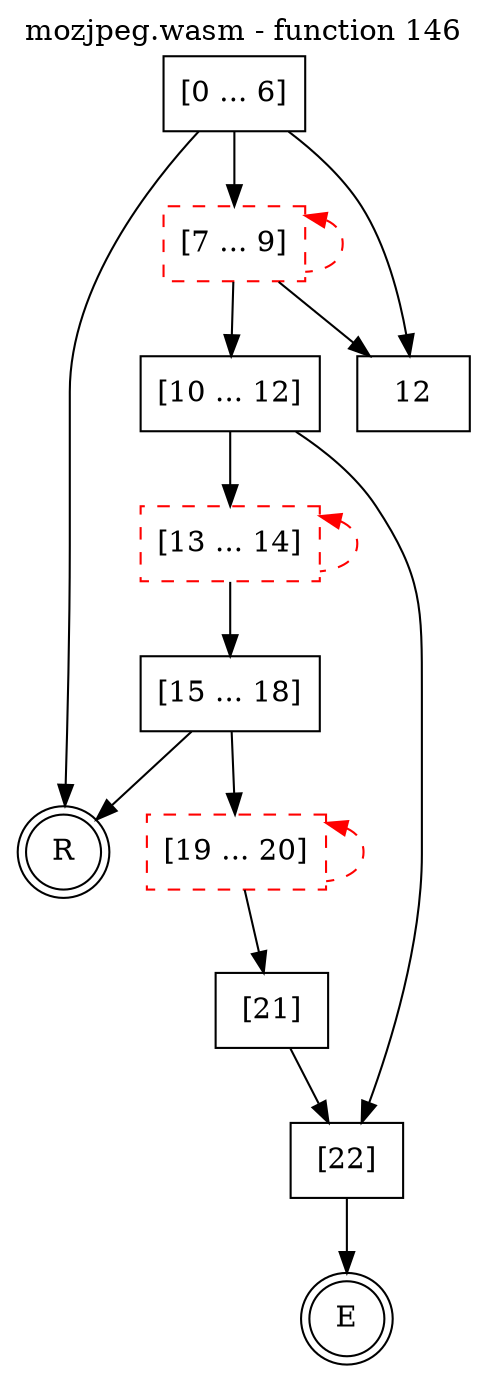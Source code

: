 digraph finite_state_machine {
    label = "mozjpeg.wasm - function 146"
    labelloc =  t
    labelfontsize = 16
    labelfontcolor = black
    labelfontname = "Helvetica"
    node [shape = doublecircle]; E R ;
    node [shape = box];
    node [shape=box, color=black, style=solid] 0[label="[0 ... 6]"]
    node [shape=box, color=red, style=dashed] 7[label="[7 ... 9]"]
    node [shape=box, color=black, style=solid] 10[label="[10 ... 12]"]
    node [shape=box, color=red, style=dashed] 13[label="[13 ... 14]"]
    node [shape=box, color=black, style=solid] 15[label="[15 ... 18]"]
    node [shape=box, color=red, style=dashed] 19[label="[19 ... 20]"]
    node [shape=box, color=black, style=solid] 21[label="[21]"]
    node [shape=box, color=black, style=solid] 22[label="[22]"]
    node [shape=box, color=black, style=solid] R[label="R"]
    0 -> 7;
    0 -> 12;
    0 -> R;
    7 -> 10;
    7 -> 12;
    7 -> 7[style="dashed" color="red" dir=back];
    10 -> 13;
    10 -> 22;
    13 -> 15;
    13 -> 13[style="dashed" color="red" dir=back];
    15 -> 19;
    15 -> R;
    19 -> 21;
    19 -> 19[style="dashed" color="red" dir=back];
    21 -> 22;
    22 -> E;
}
